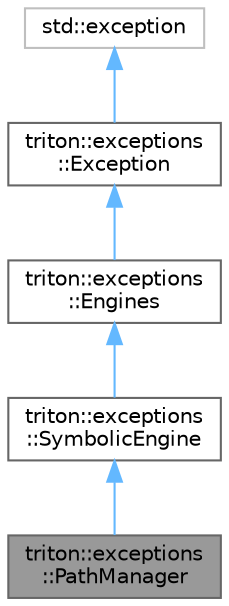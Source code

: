 digraph "triton::exceptions::PathManager"
{
 // LATEX_PDF_SIZE
  bgcolor="transparent";
  edge [fontname=Helvetica,fontsize=10,labelfontname=Helvetica,labelfontsize=10];
  node [fontname=Helvetica,fontsize=10,shape=box,height=0.2,width=0.4];
  Node1 [label="triton::exceptions\l::PathManager",height=0.2,width=0.4,color="gray40", fillcolor="grey60", style="filled", fontcolor="black",tooltip="The exception class used by the path manager."];
  Node2 -> Node1 [dir="back",color="steelblue1",style="solid"];
  Node2 [label="triton::exceptions\l::SymbolicEngine",height=0.2,width=0.4,color="gray40", fillcolor="white", style="filled",URL="$classtriton_1_1exceptions_1_1SymbolicEngine.html",tooltip="The exception class used by the symbolic engine."];
  Node3 -> Node2 [dir="back",color="steelblue1",style="solid"];
  Node3 [label="triton::exceptions\l::Engines",height=0.2,width=0.4,color="gray40", fillcolor="white", style="filled",URL="$classtriton_1_1exceptions_1_1Engines.html",tooltip="The exception class used by all engines."];
  Node4 -> Node3 [dir="back",color="steelblue1",style="solid"];
  Node4 [label="triton::exceptions\l::Exception",height=0.2,width=0.4,color="gray40", fillcolor="white", style="filled",URL="$classtriton_1_1exceptions_1_1Exception.html",tooltip="The root class of all exceptions."];
  Node5 -> Node4 [dir="back",color="steelblue1",style="solid"];
  Node5 [label="std::exception",height=0.2,width=0.4,color="grey75", fillcolor="white", style="filled",tooltip=" "];
}
